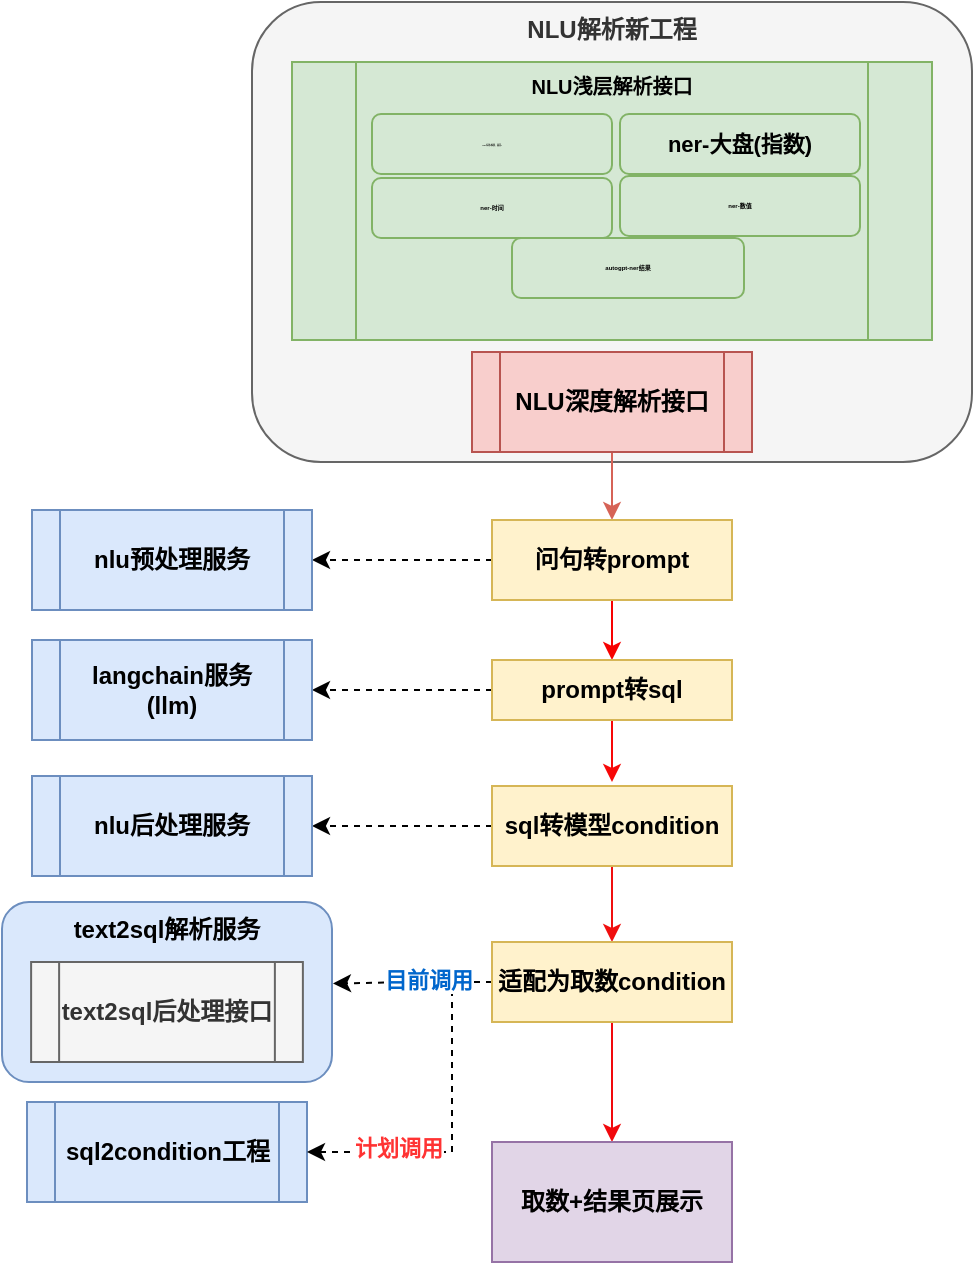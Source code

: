 <mxfile version="21.7.0" type="github">
  <diagram name="第 1 页" id="-DtATAsQaKTqwAKupJKH">
    <mxGraphModel dx="989" dy="523" grid="1" gridSize="10" guides="1" tooltips="1" connect="1" arrows="1" fold="1" page="1" pageScale="1" pageWidth="827" pageHeight="1169" math="0" shadow="0">
      <root>
        <mxCell id="0" />
        <mxCell id="1" parent="0" />
        <mxCell id="JhKfk-GGo2rU0hKPJ-zP-9" value="NLU解析新工程" style="rounded=1;whiteSpace=wrap;html=1;verticalAlign=top;fillColor=#f5f5f5;strokeColor=#666666;fontStyle=1;fontColor=#333333;" vertex="1" parent="1">
          <mxGeometry x="260" y="50" width="360" height="230" as="geometry" />
        </mxCell>
        <mxCell id="JhKfk-GGo2rU0hKPJ-zP-45" value="" style="edgeStyle=orthogonalEdgeStyle;rounded=0;orthogonalLoop=1;jettySize=auto;html=1;fillColor=#fff2cc;strokeColor=#d66357;strokeWidth=1;fontStyle=1" edge="1" parent="1" source="JhKfk-GGo2rU0hKPJ-zP-11" target="JhKfk-GGo2rU0hKPJ-zP-44">
          <mxGeometry relative="1" as="geometry" />
        </mxCell>
        <mxCell id="JhKfk-GGo2rU0hKPJ-zP-11" value="NLU深度解析接口" style="shape=process;whiteSpace=wrap;html=1;backgroundOutline=1;fillColor=#f8cecc;strokeColor=#b85450;fontStyle=1" vertex="1" parent="1">
          <mxGeometry x="370" y="225" width="140" height="50" as="geometry" />
        </mxCell>
        <mxCell id="JhKfk-GGo2rU0hKPJ-zP-18" value="sql2condition工程" style="shape=process;whiteSpace=wrap;html=1;backgroundOutline=1;fillColor=#dae8fc;strokeColor=#6c8ebf;fontStyle=1" vertex="1" parent="1">
          <mxGeometry x="147.5" y="600" width="140" height="50" as="geometry" />
        </mxCell>
        <mxCell id="JhKfk-GGo2rU0hKPJ-zP-54" style="edgeStyle=orthogonalEdgeStyle;rounded=0;orthogonalLoop=1;jettySize=auto;html=1;entryX=1;entryY=0.5;entryDx=0;entryDy=0;dashed=1;fontStyle=1" edge="1" parent="1" source="JhKfk-GGo2rU0hKPJ-zP-44" target="JhKfk-GGo2rU0hKPJ-zP-49">
          <mxGeometry relative="1" as="geometry" />
        </mxCell>
        <mxCell id="JhKfk-GGo2rU0hKPJ-zP-73" style="edgeStyle=orthogonalEdgeStyle;rounded=0;orthogonalLoop=1;jettySize=auto;html=1;entryX=0.5;entryY=0;entryDx=0;entryDy=0;strokeColor=#f70202;" edge="1" parent="1" source="JhKfk-GGo2rU0hKPJ-zP-44" target="JhKfk-GGo2rU0hKPJ-zP-46">
          <mxGeometry relative="1" as="geometry" />
        </mxCell>
        <mxCell id="JhKfk-GGo2rU0hKPJ-zP-44" value="问句转prompt" style="whiteSpace=wrap;html=1;fillColor=#fff2cc;strokeColor=#d6b656;fontStyle=1" vertex="1" parent="1">
          <mxGeometry x="380" y="309" width="120" height="40" as="geometry" />
        </mxCell>
        <mxCell id="JhKfk-GGo2rU0hKPJ-zP-55" style="edgeStyle=orthogonalEdgeStyle;rounded=0;orthogonalLoop=1;jettySize=auto;html=1;entryX=1;entryY=0.5;entryDx=0;entryDy=0;dashed=1;fontStyle=1" edge="1" parent="1" source="JhKfk-GGo2rU0hKPJ-zP-46" target="JhKfk-GGo2rU0hKPJ-zP-50">
          <mxGeometry relative="1" as="geometry" />
        </mxCell>
        <mxCell id="JhKfk-GGo2rU0hKPJ-zP-74" style="edgeStyle=orthogonalEdgeStyle;rounded=0;orthogonalLoop=1;jettySize=auto;html=1;strokeColor=#f70808;" edge="1" parent="1" source="JhKfk-GGo2rU0hKPJ-zP-46">
          <mxGeometry relative="1" as="geometry">
            <mxPoint x="440.0" y="440" as="targetPoint" />
          </mxGeometry>
        </mxCell>
        <mxCell id="JhKfk-GGo2rU0hKPJ-zP-46" value="prompt转sql" style="whiteSpace=wrap;html=1;fillColor=#fff2cc;strokeColor=#d6b656;fontStyle=1" vertex="1" parent="1">
          <mxGeometry x="380" y="379" width="120" height="30" as="geometry" />
        </mxCell>
        <mxCell id="JhKfk-GGo2rU0hKPJ-zP-56" style="edgeStyle=orthogonalEdgeStyle;rounded=0;orthogonalLoop=1;jettySize=auto;html=1;entryX=1;entryY=0.5;entryDx=0;entryDy=0;dashed=1;fontStyle=1" edge="1" parent="1" source="JhKfk-GGo2rU0hKPJ-zP-47" target="JhKfk-GGo2rU0hKPJ-zP-51">
          <mxGeometry relative="1" as="geometry" />
        </mxCell>
        <mxCell id="JhKfk-GGo2rU0hKPJ-zP-75" style="edgeStyle=orthogonalEdgeStyle;rounded=0;orthogonalLoop=1;jettySize=auto;html=1;entryX=0.5;entryY=0;entryDx=0;entryDy=0;strokeColor=#f00f0f;" edge="1" parent="1" source="JhKfk-GGo2rU0hKPJ-zP-47" target="JhKfk-GGo2rU0hKPJ-zP-57">
          <mxGeometry relative="1" as="geometry" />
        </mxCell>
        <mxCell id="JhKfk-GGo2rU0hKPJ-zP-47" value="sql转模型condition" style="whiteSpace=wrap;html=1;fillColor=#fff2cc;strokeColor=#d6b656;fontStyle=1" vertex="1" parent="1">
          <mxGeometry x="380" y="442" width="120" height="40" as="geometry" />
        </mxCell>
        <mxCell id="JhKfk-GGo2rU0hKPJ-zP-49" value="nlu预处理服务" style="shape=process;whiteSpace=wrap;html=1;backgroundOutline=1;fillColor=#dae8fc;strokeColor=#6c8ebf;fontStyle=1" vertex="1" parent="1">
          <mxGeometry x="150" y="304" width="140" height="50" as="geometry" />
        </mxCell>
        <mxCell id="JhKfk-GGo2rU0hKPJ-zP-50" value="langchain服务&lt;br&gt;(llm)" style="shape=process;whiteSpace=wrap;html=1;backgroundOutline=1;fillColor=#dae8fc;strokeColor=#6c8ebf;fontStyle=1" vertex="1" parent="1">
          <mxGeometry x="150" y="369" width="140" height="50" as="geometry" />
        </mxCell>
        <mxCell id="JhKfk-GGo2rU0hKPJ-zP-51" value="nlu后处理服务" style="shape=process;whiteSpace=wrap;html=1;backgroundOutline=1;fillColor=#dae8fc;strokeColor=#6c8ebf;fontStyle=1" vertex="1" parent="1">
          <mxGeometry x="150" y="437" width="140" height="50" as="geometry" />
        </mxCell>
        <mxCell id="JhKfk-GGo2rU0hKPJ-zP-58" style="edgeStyle=orthogonalEdgeStyle;rounded=0;orthogonalLoop=1;jettySize=auto;html=1;entryX=1;entryY=0.5;entryDx=0;entryDy=0;dashed=1;exitX=0;exitY=0.5;exitDx=0;exitDy=0;fontStyle=1" edge="1" parent="1" source="JhKfk-GGo2rU0hKPJ-zP-57" target="JhKfk-GGo2rU0hKPJ-zP-18">
          <mxGeometry relative="1" as="geometry">
            <Array as="points">
              <mxPoint x="360" y="540" />
              <mxPoint x="360" y="625" />
            </Array>
          </mxGeometry>
        </mxCell>
        <mxCell id="JhKfk-GGo2rU0hKPJ-zP-67" value="计划调用" style="edgeLabel;html=1;align=center;verticalAlign=middle;resizable=0;points=[];fontColor=#FF3333;fontStyle=1" vertex="1" connectable="0" parent="JhKfk-GGo2rU0hKPJ-zP-58">
          <mxGeometry x="0.489" y="-2" relative="1" as="geometry">
            <mxPoint as="offset" />
          </mxGeometry>
        </mxCell>
        <mxCell id="JhKfk-GGo2rU0hKPJ-zP-61" value="" style="edgeStyle=orthogonalEdgeStyle;rounded=0;orthogonalLoop=1;jettySize=auto;html=1;fillColor=#fff2cc;strokeColor=#f1090d;strokeWidth=1;fontStyle=1" edge="1" parent="1" source="JhKfk-GGo2rU0hKPJ-zP-57" target="JhKfk-GGo2rU0hKPJ-zP-60">
          <mxGeometry relative="1" as="geometry" />
        </mxCell>
        <mxCell id="JhKfk-GGo2rU0hKPJ-zP-62" style="edgeStyle=orthogonalEdgeStyle;rounded=0;orthogonalLoop=1;jettySize=auto;html=1;entryX=1.003;entryY=0.453;entryDx=0;entryDy=0;entryPerimeter=0;dashed=1;fontStyle=1" edge="1" parent="1" source="JhKfk-GGo2rU0hKPJ-zP-57" target="JhKfk-GGo2rU0hKPJ-zP-12">
          <mxGeometry relative="1" as="geometry" />
        </mxCell>
        <mxCell id="JhKfk-GGo2rU0hKPJ-zP-66" value="目前调用" style="edgeLabel;html=1;align=center;verticalAlign=middle;resizable=0;points=[];fontColor=#0066CC;fontStyle=1" vertex="1" connectable="0" parent="JhKfk-GGo2rU0hKPJ-zP-62">
          <mxGeometry x="-0.193" y="-1" relative="1" as="geometry">
            <mxPoint as="offset" />
          </mxGeometry>
        </mxCell>
        <mxCell id="JhKfk-GGo2rU0hKPJ-zP-57" value="适配为取数condition" style="whiteSpace=wrap;html=1;fillColor=#fff2cc;strokeColor=#d6b656;fontStyle=1" vertex="1" parent="1">
          <mxGeometry x="380" y="520" width="120" height="40" as="geometry" />
        </mxCell>
        <mxCell id="JhKfk-GGo2rU0hKPJ-zP-60" value="取数+结果页展示" style="whiteSpace=wrap;html=1;fillColor=#e1d5e7;strokeColor=#9673a6;fontStyle=1" vertex="1" parent="1">
          <mxGeometry x="380" y="620" width="120" height="60" as="geometry" />
        </mxCell>
        <mxCell id="JhKfk-GGo2rU0hKPJ-zP-65" value="" style="group;fontStyle=1" vertex="1" connectable="0" parent="1">
          <mxGeometry x="135" y="500" width="165" height="90" as="geometry" />
        </mxCell>
        <mxCell id="JhKfk-GGo2rU0hKPJ-zP-12" value="text2sql解析服务" style="rounded=1;whiteSpace=wrap;html=1;verticalAlign=top;fillColor=#dae8fc;strokeColor=#6c8ebf;fontStyle=1" vertex="1" parent="JhKfk-GGo2rU0hKPJ-zP-65">
          <mxGeometry width="165" height="90" as="geometry" />
        </mxCell>
        <mxCell id="JhKfk-GGo2rU0hKPJ-zP-19" value="text2sql后处理接口" style="shape=process;whiteSpace=wrap;html=1;backgroundOutline=1;fillColor=#f5f5f5;strokeColor=#666666;fontColor=#333333;fontStyle=1" vertex="1" parent="JhKfk-GGo2rU0hKPJ-zP-65">
          <mxGeometry x="14.559" y="30" width="135.882" height="50" as="geometry" />
        </mxCell>
        <mxCell id="JhKfk-GGo2rU0hKPJ-zP-72" value="" style="group;fillColor=#d5e8d4;strokeColor=#82b366;" vertex="1" connectable="0" parent="1">
          <mxGeometry x="280" y="80" width="320" height="139" as="geometry" />
        </mxCell>
        <mxCell id="JhKfk-GGo2rU0hKPJ-zP-8" value="NLU浅层解析接口" style="shape=process;whiteSpace=wrap;html=1;backgroundOutline=1;verticalAlign=top;fillColor=#d5e8d4;strokeColor=#82b366;fontStyle=1;container=0;fontSize=10;" vertex="1" parent="JhKfk-GGo2rU0hKPJ-zP-72">
          <mxGeometry width="320" height="139" as="geometry" />
        </mxCell>
        <mxCell id="JhKfk-GGo2rU0hKPJ-zP-31" value="&lt;font style=&quot;font-size: 1px;&quot;&gt;ner-标的(股票，基金)&lt;/font&gt;" style="rounded=1;whiteSpace=wrap;html=1;fontStyle=1;fontSize=1;fillColor=#d5e8d4;strokeColor=#82b366;" vertex="1" parent="JhKfk-GGo2rU0hKPJ-zP-72">
          <mxGeometry x="40" y="26" width="120" height="30" as="geometry" />
        </mxCell>
        <mxCell id="JhKfk-GGo2rU0hKPJ-zP-32" value="&lt;font style=&quot;font-size: 11px;&quot;&gt;ner-大盘(指数)&lt;/font&gt;" style="rounded=1;whiteSpace=wrap;html=1;fontStyle=1;fontSize=3;fillColor=#d5e8d4;strokeColor=#82b366;" vertex="1" parent="JhKfk-GGo2rU0hKPJ-zP-72">
          <mxGeometry x="164" y="26" width="120" height="30" as="geometry" />
        </mxCell>
        <mxCell id="JhKfk-GGo2rU0hKPJ-zP-33" value="ner-时间" style="rounded=1;whiteSpace=wrap;html=1;fontStyle=1;fontSize=3;fillColor=#d5e8d4;strokeColor=#82b366;" vertex="1" parent="JhKfk-GGo2rU0hKPJ-zP-72">
          <mxGeometry x="40" y="58" width="120" height="30" as="geometry" />
        </mxCell>
        <mxCell id="JhKfk-GGo2rU0hKPJ-zP-34" value="ner-数值" style="rounded=1;whiteSpace=wrap;html=1;fontStyle=1;fontSize=3;fillColor=#d5e8d4;strokeColor=#82b366;" vertex="1" parent="JhKfk-GGo2rU0hKPJ-zP-72">
          <mxGeometry x="164" y="57" width="120" height="30" as="geometry" />
        </mxCell>
        <mxCell id="JhKfk-GGo2rU0hKPJ-zP-35" value="autogpt-ner结果" style="rounded=1;whiteSpace=wrap;html=1;fontStyle=1;fontSize=3;fillColor=#d5e8d4;strokeColor=#82b366;" vertex="1" parent="JhKfk-GGo2rU0hKPJ-zP-72">
          <mxGeometry x="110" y="88" width="116" height="30" as="geometry" />
        </mxCell>
      </root>
    </mxGraphModel>
  </diagram>
</mxfile>
